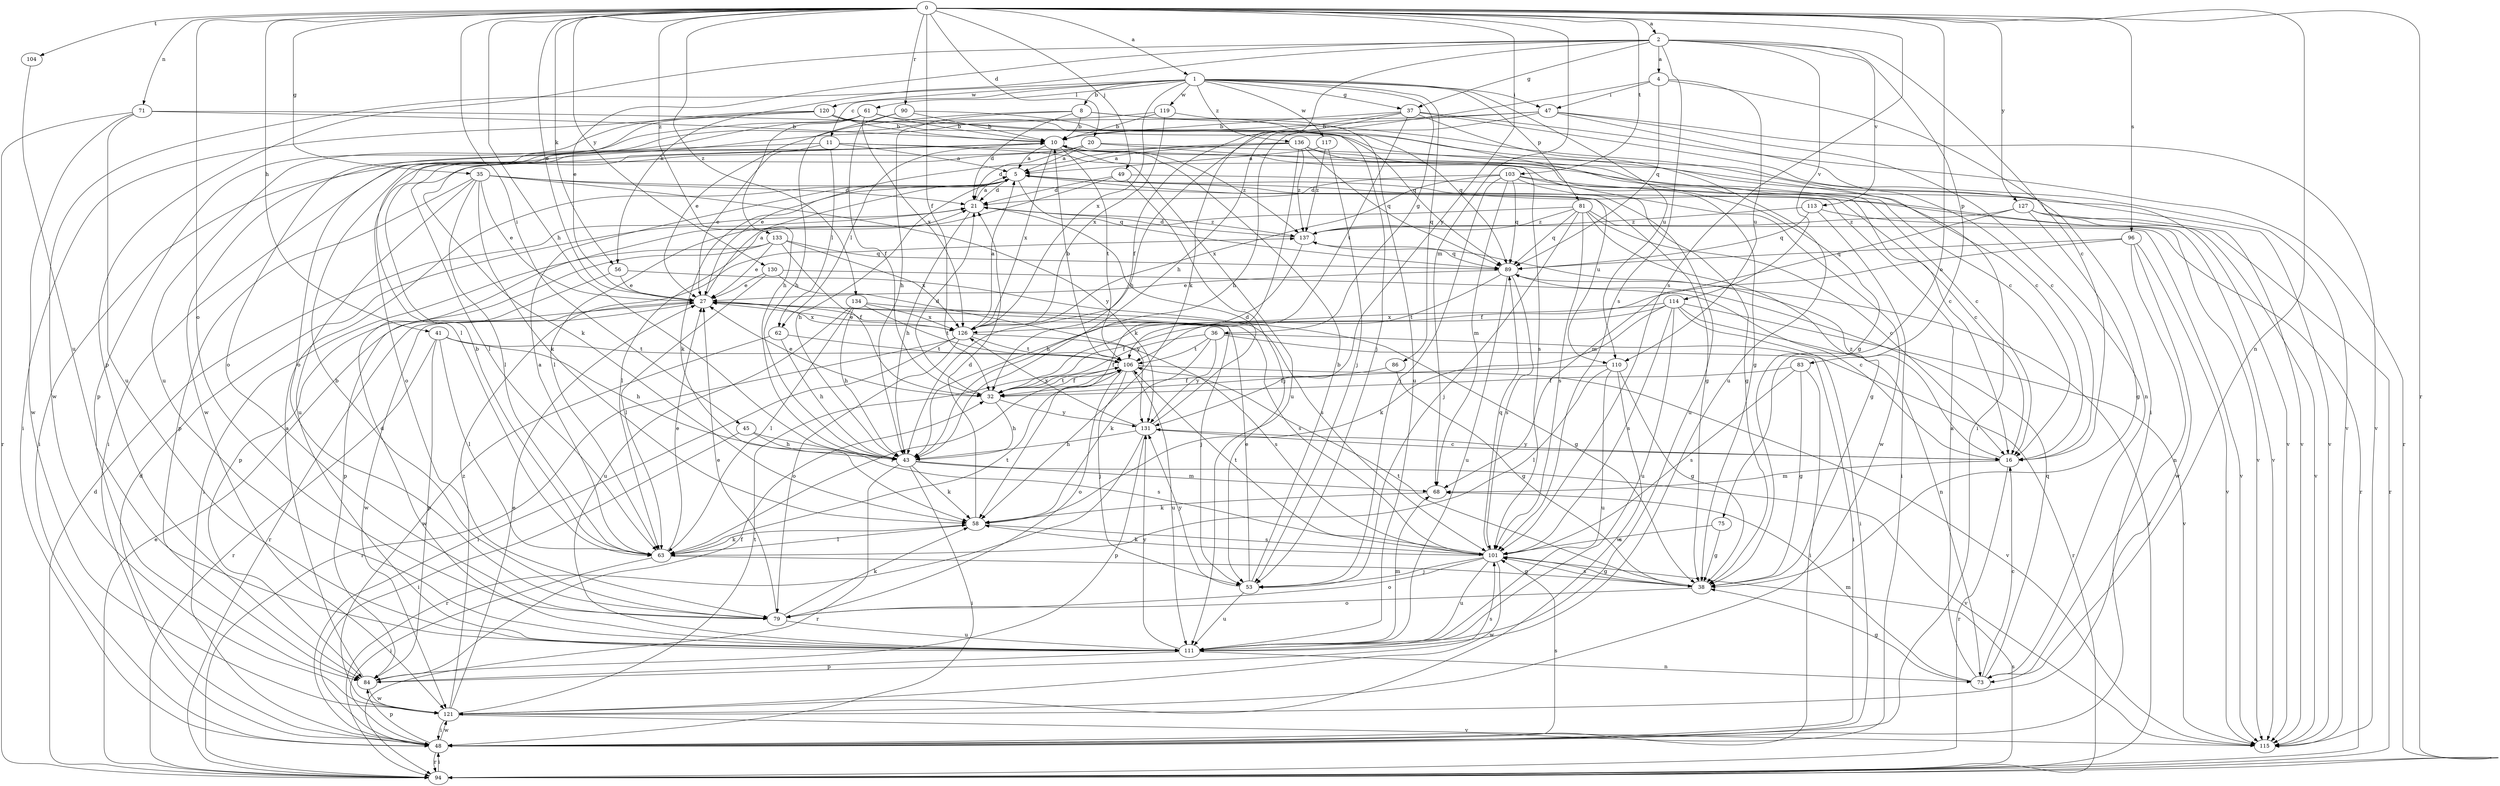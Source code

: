 strict digraph  {
0;
1;
2;
4;
5;
8;
10;
11;
16;
20;
21;
27;
32;
35;
36;
37;
38;
41;
43;
45;
47;
48;
49;
53;
56;
58;
61;
62;
63;
68;
71;
73;
75;
79;
81;
83;
84;
86;
89;
90;
94;
96;
101;
103;
104;
106;
110;
111;
113;
114;
115;
117;
119;
120;
121;
126;
127;
130;
131;
133;
134;
136;
137;
0 -> 1  [label=a];
0 -> 2  [label=a];
0 -> 20  [label=d];
0 -> 27  [label=e];
0 -> 32  [label=f];
0 -> 35  [label=g];
0 -> 41  [label=h];
0 -> 43  [label=h];
0 -> 45  [label=i];
0 -> 49  [label=j];
0 -> 56  [label=k];
0 -> 68  [label=m];
0 -> 71  [label=n];
0 -> 73  [label=n];
0 -> 75  [label=o];
0 -> 79  [label=o];
0 -> 90  [label=r];
0 -> 94  [label=r];
0 -> 96  [label=s];
0 -> 101  [label=s];
0 -> 103  [label=t];
0 -> 104  [label=t];
0 -> 127  [label=y];
0 -> 130  [label=y];
0 -> 131  [label=y];
0 -> 133  [label=z];
0 -> 134  [label=z];
1 -> 8  [label=b];
1 -> 11  [label=c];
1 -> 36  [label=g];
1 -> 37  [label=g];
1 -> 47  [label=i];
1 -> 61  [label=l];
1 -> 81  [label=p];
1 -> 86  [label=q];
1 -> 110  [label=u];
1 -> 117  [label=w];
1 -> 119  [label=w];
1 -> 120  [label=w];
1 -> 121  [label=w];
1 -> 126  [label=x];
1 -> 136  [label=z];
2 -> 4  [label=a];
2 -> 16  [label=c];
2 -> 27  [label=e];
2 -> 37  [label=g];
2 -> 56  [label=k];
2 -> 58  [label=k];
2 -> 83  [label=p];
2 -> 84  [label=p];
2 -> 101  [label=s];
2 -> 113  [label=v];
2 -> 114  [label=v];
4 -> 43  [label=h];
4 -> 47  [label=i];
4 -> 48  [label=i];
4 -> 89  [label=q];
4 -> 110  [label=u];
5 -> 21  [label=d];
5 -> 38  [label=g];
5 -> 43  [label=h];
5 -> 58  [label=k];
5 -> 89  [label=q];
5 -> 110  [label=u];
5 -> 115  [label=v];
8 -> 10  [label=b];
8 -> 21  [label=d];
8 -> 27  [label=e];
8 -> 38  [label=g];
8 -> 43  [label=h];
8 -> 48  [label=i];
10 -> 5  [label=a];
10 -> 48  [label=i];
10 -> 62  [label=l];
10 -> 79  [label=o];
10 -> 106  [label=t];
10 -> 111  [label=u];
10 -> 115  [label=v];
10 -> 126  [label=x];
10 -> 137  [label=z];
11 -> 5  [label=a];
11 -> 27  [label=e];
11 -> 38  [label=g];
11 -> 48  [label=i];
11 -> 62  [label=l];
11 -> 115  [label=v];
16 -> 68  [label=m];
16 -> 94  [label=r];
16 -> 131  [label=y];
16 -> 137  [label=z];
20 -> 5  [label=a];
20 -> 16  [label=c];
20 -> 21  [label=d];
20 -> 58  [label=k];
20 -> 115  [label=v];
21 -> 5  [label=a];
21 -> 43  [label=h];
21 -> 137  [label=z];
27 -> 5  [label=a];
27 -> 38  [label=g];
27 -> 94  [label=r];
27 -> 101  [label=s];
27 -> 121  [label=w];
27 -> 126  [label=x];
32 -> 21  [label=d];
32 -> 27  [label=e];
32 -> 43  [label=h];
32 -> 106  [label=t];
32 -> 131  [label=y];
35 -> 21  [label=d];
35 -> 27  [label=e];
35 -> 38  [label=g];
35 -> 58  [label=k];
35 -> 63  [label=l];
35 -> 84  [label=p];
35 -> 111  [label=u];
35 -> 131  [label=y];
36 -> 32  [label=f];
36 -> 48  [label=i];
36 -> 58  [label=k];
36 -> 94  [label=r];
36 -> 106  [label=t];
36 -> 131  [label=y];
37 -> 10  [label=b];
37 -> 32  [label=f];
37 -> 43  [label=h];
37 -> 94  [label=r];
37 -> 106  [label=t];
37 -> 111  [label=u];
37 -> 115  [label=v];
38 -> 79  [label=o];
38 -> 101  [label=s];
38 -> 106  [label=t];
41 -> 43  [label=h];
41 -> 63  [label=l];
41 -> 84  [label=p];
41 -> 94  [label=r];
41 -> 106  [label=t];
43 -> 48  [label=i];
43 -> 58  [label=k];
43 -> 68  [label=m];
43 -> 94  [label=r];
43 -> 115  [label=v];
45 -> 43  [label=h];
45 -> 48  [label=i];
45 -> 101  [label=s];
47 -> 10  [label=b];
47 -> 16  [label=c];
47 -> 43  [label=h];
47 -> 63  [label=l];
47 -> 73  [label=n];
47 -> 115  [label=v];
48 -> 21  [label=d];
48 -> 84  [label=p];
48 -> 94  [label=r];
48 -> 101  [label=s];
48 -> 121  [label=w];
49 -> 21  [label=d];
49 -> 53  [label=j];
49 -> 63  [label=l];
49 -> 115  [label=v];
53 -> 10  [label=b];
53 -> 27  [label=e];
53 -> 111  [label=u];
53 -> 131  [label=y];
56 -> 27  [label=e];
56 -> 84  [label=p];
56 -> 101  [label=s];
58 -> 21  [label=d];
58 -> 63  [label=l];
58 -> 101  [label=s];
61 -> 10  [label=b];
61 -> 43  [label=h];
61 -> 53  [label=j];
61 -> 79  [label=o];
61 -> 111  [label=u];
61 -> 126  [label=x];
62 -> 43  [label=h];
62 -> 106  [label=t];
62 -> 121  [label=w];
63 -> 5  [label=a];
63 -> 10  [label=b];
63 -> 27  [label=e];
63 -> 38  [label=g];
63 -> 48  [label=i];
63 -> 58  [label=k];
63 -> 106  [label=t];
68 -> 58  [label=k];
71 -> 10  [label=b];
71 -> 16  [label=c];
71 -> 94  [label=r];
71 -> 111  [label=u];
71 -> 121  [label=w];
73 -> 5  [label=a];
73 -> 16  [label=c];
73 -> 38  [label=g];
73 -> 68  [label=m];
73 -> 89  [label=q];
75 -> 38  [label=g];
75 -> 101  [label=s];
79 -> 10  [label=b];
79 -> 27  [label=e];
79 -> 58  [label=k];
79 -> 111  [label=u];
81 -> 16  [label=c];
81 -> 38  [label=g];
81 -> 53  [label=j];
81 -> 63  [label=l];
81 -> 89  [label=q];
81 -> 101  [label=s];
81 -> 115  [label=v];
81 -> 137  [label=z];
83 -> 32  [label=f];
83 -> 38  [label=g];
83 -> 48  [label=i];
83 -> 101  [label=s];
84 -> 5  [label=a];
84 -> 32  [label=f];
84 -> 101  [label=s];
84 -> 121  [label=w];
86 -> 32  [label=f];
86 -> 38  [label=g];
89 -> 27  [label=e];
89 -> 94  [label=r];
89 -> 101  [label=s];
89 -> 106  [label=t];
89 -> 111  [label=u];
90 -> 10  [label=b];
90 -> 32  [label=f];
90 -> 43  [label=h];
90 -> 89  [label=q];
94 -> 21  [label=d];
94 -> 27  [label=e];
94 -> 48  [label=i];
94 -> 101  [label=s];
96 -> 32  [label=f];
96 -> 73  [label=n];
96 -> 89  [label=q];
96 -> 115  [label=v];
96 -> 121  [label=w];
101 -> 38  [label=g];
101 -> 53  [label=j];
101 -> 58  [label=k];
101 -> 79  [label=o];
101 -> 89  [label=q];
101 -> 106  [label=t];
101 -> 111  [label=u];
101 -> 121  [label=w];
103 -> 16  [label=c];
103 -> 21  [label=d];
103 -> 53  [label=j];
103 -> 68  [label=m];
103 -> 89  [label=q];
103 -> 111  [label=u];
103 -> 121  [label=w];
103 -> 126  [label=x];
104 -> 111  [label=u];
106 -> 10  [label=b];
106 -> 32  [label=f];
106 -> 53  [label=j];
106 -> 63  [label=l];
106 -> 79  [label=o];
106 -> 111  [label=u];
106 -> 115  [label=v];
110 -> 32  [label=f];
110 -> 38  [label=g];
110 -> 63  [label=l];
110 -> 111  [label=u];
110 -> 121  [label=w];
111 -> 21  [label=d];
111 -> 68  [label=m];
111 -> 73  [label=n];
111 -> 84  [label=p];
111 -> 131  [label=y];
113 -> 48  [label=i];
113 -> 89  [label=q];
113 -> 94  [label=r];
113 -> 137  [label=z];
114 -> 32  [label=f];
114 -> 48  [label=i];
114 -> 58  [label=k];
114 -> 73  [label=n];
114 -> 101  [label=s];
114 -> 111  [label=u];
114 -> 115  [label=v];
114 -> 126  [label=x];
117 -> 5  [label=a];
117 -> 53  [label=j];
117 -> 137  [label=z];
119 -> 10  [label=b];
119 -> 111  [label=u];
119 -> 121  [label=w];
119 -> 126  [label=x];
120 -> 10  [label=b];
120 -> 16  [label=c];
120 -> 48  [label=i];
120 -> 79  [label=o];
120 -> 84  [label=p];
120 -> 89  [label=q];
121 -> 27  [label=e];
121 -> 48  [label=i];
121 -> 106  [label=t];
121 -> 115  [label=v];
121 -> 137  [label=z];
126 -> 5  [label=a];
126 -> 27  [label=e];
126 -> 48  [label=i];
126 -> 79  [label=o];
126 -> 94  [label=r];
126 -> 101  [label=s];
126 -> 106  [label=t];
127 -> 38  [label=g];
127 -> 68  [label=m];
127 -> 94  [label=r];
127 -> 115  [label=v];
127 -> 137  [label=z];
130 -> 16  [label=c];
130 -> 27  [label=e];
130 -> 63  [label=l];
130 -> 131  [label=y];
131 -> 16  [label=c];
131 -> 21  [label=d];
131 -> 43  [label=h];
131 -> 84  [label=p];
131 -> 94  [label=r];
131 -> 126  [label=x];
133 -> 27  [label=e];
133 -> 32  [label=f];
133 -> 48  [label=i];
133 -> 84  [label=p];
133 -> 89  [label=q];
133 -> 126  [label=x];
134 -> 43  [label=h];
134 -> 53  [label=j];
134 -> 63  [label=l];
134 -> 106  [label=t];
134 -> 111  [label=u];
134 -> 126  [label=x];
136 -> 5  [label=a];
136 -> 16  [label=c];
136 -> 27  [label=e];
136 -> 58  [label=k];
136 -> 63  [label=l];
136 -> 89  [label=q];
136 -> 101  [label=s];
136 -> 137  [label=z];
137 -> 21  [label=d];
137 -> 43  [label=h];
137 -> 89  [label=q];
}
